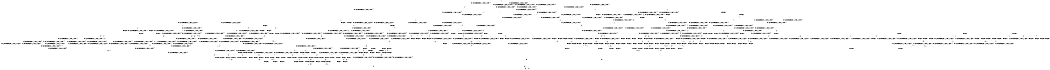 digraph BCG {
size = "7, 10.5";
center = TRUE;
node [shape = circle];
0 [peripheries = 2];
0 -> 1 [label = "EX !0 !ATOMIC_EXCH_BRANCH (1, +0, TRUE, +0, 1, TRUE) !{}"];
0 -> 2 [label = "EX !2 !ATOMIC_EXCH_BRANCH (1, +0, FALSE, +0, 3, TRUE) !{}"];
0 -> 3 [label = "EX !1 !ATOMIC_EXCH_BRANCH (1, +1, TRUE, +0, 2, TRUE) !{}"];
0 -> 4 [label = "EX !0 !ATOMIC_EXCH_BRANCH (1, +0, TRUE, +0, 1, TRUE) !{}"];
0 -> 5 [label = "EX !2 !ATOMIC_EXCH_BRANCH (1, +0, FALSE, +0, 3, TRUE) !{}"];
0 -> 6 [label = "EX !1 !ATOMIC_EXCH_BRANCH (1, +1, TRUE, +0, 2, TRUE) !{}"];
1 -> 7 [label = "EX !2 !ATOMIC_EXCH_BRANCH (1, +0, FALSE, +0, 3, TRUE) !{}"];
2 -> 8 [label = "EX !0 !ATOMIC_EXCH_BRANCH (1, +0, TRUE, +0, 1, TRUE) !{}"];
3 -> 9 [label = "EX !0 !ATOMIC_EXCH_BRANCH (1, +0, TRUE, +0, 1, FALSE) !{}"];
4 -> 1 [label = "EX !0 !ATOMIC_EXCH_BRANCH (1, +0, TRUE, +0, 1, TRUE) !{}"];
4 -> 7 [label = "EX !2 !ATOMIC_EXCH_BRANCH (1, +0, FALSE, +0, 3, TRUE) !{}"];
4 -> 10 [label = "EX !1 !ATOMIC_EXCH_BRANCH (1, +1, TRUE, +0, 2, TRUE) !{}"];
4 -> 4 [label = "EX !0 !ATOMIC_EXCH_BRANCH (1, +0, TRUE, +0, 1, TRUE) !{}"];
4 -> 11 [label = "EX !2 !ATOMIC_EXCH_BRANCH (1, +0, FALSE, +0, 3, TRUE) !{}"];
4 -> 12 [label = "EX !1 !ATOMIC_EXCH_BRANCH (1, +1, TRUE, +0, 2, TRUE) !{}"];
5 -> 8 [label = "EX !0 !ATOMIC_EXCH_BRANCH (1, +0, TRUE, +0, 1, TRUE) !{}"];
5 -> 13 [label = "EX !1 !ATOMIC_EXCH_BRANCH (1, +1, TRUE, +0, 2, TRUE) !{}"];
5 -> 14 [label = "TERMINATE !2"];
5 -> 15 [label = "EX !0 !ATOMIC_EXCH_BRANCH (1, +0, TRUE, +0, 1, TRUE) !{}"];
5 -> 16 [label = "EX !1 !ATOMIC_EXCH_BRANCH (1, +1, TRUE, +0, 2, TRUE) !{}"];
5 -> 17 [label = "TERMINATE !2"];
6 -> 9 [label = "EX !0 !ATOMIC_EXCH_BRANCH (1, +0, TRUE, +0, 1, FALSE) !{}"];
6 -> 18 [label = "EX !2 !ATOMIC_EXCH_BRANCH (1, +0, FALSE, +0, 3, FALSE) !{}"];
6 -> 19 [label = "TERMINATE !1"];
6 -> 20 [label = "EX !0 !ATOMIC_EXCH_BRANCH (1, +0, TRUE, +0, 1, FALSE) !{}"];
6 -> 21 [label = "EX !2 !ATOMIC_EXCH_BRANCH (1, +0, FALSE, +0, 3, FALSE) !{}"];
6 -> 22 [label = "TERMINATE !1"];
7 -> 8 [label = "EX !0 !ATOMIC_EXCH_BRANCH (1, +0, TRUE, +0, 1, TRUE) !{}"];
8 -> 23 [label = "EX !1 !ATOMIC_EXCH_BRANCH (1, +1, TRUE, +0, 2, TRUE) !{}"];
9 -> 24 [label = "EX !2 !ATOMIC_EXCH_BRANCH (1, +0, FALSE, +0, 3, TRUE) !{}"];
10 -> 9 [label = "EX !0 !ATOMIC_EXCH_BRANCH (1, +0, TRUE, +0, 1, FALSE) !{}"];
11 -> 8 [label = "EX !0 !ATOMIC_EXCH_BRANCH (1, +0, TRUE, +0, 1, TRUE) !{}"];
11 -> 23 [label = "EX !1 !ATOMIC_EXCH_BRANCH (1, +1, TRUE, +0, 2, TRUE) !{}"];
11 -> 25 [label = "TERMINATE !2"];
11 -> 15 [label = "EX !0 !ATOMIC_EXCH_BRANCH (1, +0, TRUE, +0, 1, TRUE) !{}"];
11 -> 26 [label = "EX !1 !ATOMIC_EXCH_BRANCH (1, +1, TRUE, +0, 2, TRUE) !{}"];
11 -> 27 [label = "TERMINATE !2"];
12 -> 9 [label = "EX !0 !ATOMIC_EXCH_BRANCH (1, +0, TRUE, +0, 1, FALSE) !{}"];
12 -> 28 [label = "EX !2 !ATOMIC_EXCH_BRANCH (1, +0, FALSE, +0, 3, FALSE) !{}"];
12 -> 29 [label = "TERMINATE !1"];
12 -> 20 [label = "EX !0 !ATOMIC_EXCH_BRANCH (1, +0, TRUE, +0, 1, FALSE) !{}"];
12 -> 30 [label = "EX !2 !ATOMIC_EXCH_BRANCH (1, +0, FALSE, +0, 3, FALSE) !{}"];
12 -> 31 [label = "TERMINATE !1"];
13 -> 32 [label = "EX !0 !ATOMIC_EXCH_BRANCH (1, +0, TRUE, +0, 1, FALSE) !{}"];
14 -> 33 [label = "EX !0 !ATOMIC_EXCH_BRANCH (1, +0, TRUE, +0, 1, TRUE) !{}"];
15 -> 8 [label = "EX !0 !ATOMIC_EXCH_BRANCH (1, +0, TRUE, +0, 1, TRUE) !{}"];
15 -> 23 [label = "EX !1 !ATOMIC_EXCH_BRANCH (1, +1, TRUE, +0, 2, TRUE) !{}"];
15 -> 25 [label = "TERMINATE !2"];
15 -> 15 [label = "EX !0 !ATOMIC_EXCH_BRANCH (1, +0, TRUE, +0, 1, TRUE) !{}"];
15 -> 26 [label = "EX !1 !ATOMIC_EXCH_BRANCH (1, +1, TRUE, +0, 2, TRUE) !{}"];
15 -> 27 [label = "TERMINATE !2"];
16 -> 32 [label = "EX !0 !ATOMIC_EXCH_BRANCH (1, +0, TRUE, +0, 1, FALSE) !{}"];
16 -> 34 [label = "TERMINATE !2"];
16 -> 35 [label = "TERMINATE !1"];
16 -> 36 [label = "EX !0 !ATOMIC_EXCH_BRANCH (1, +0, TRUE, +0, 1, FALSE) !{}"];
16 -> 37 [label = "TERMINATE !2"];
16 -> 38 [label = "TERMINATE !1"];
17 -> 33 [label = "EX !0 !ATOMIC_EXCH_BRANCH (1, +0, TRUE, +0, 1, TRUE) !{}"];
17 -> 39 [label = "EX !1 !ATOMIC_EXCH_BRANCH (1, +1, TRUE, +0, 2, TRUE) !{}"];
17 -> 40 [label = "EX !0 !ATOMIC_EXCH_BRANCH (1, +0, TRUE, +0, 1, TRUE) !{}"];
17 -> 41 [label = "EX !1 !ATOMIC_EXCH_BRANCH (1, +1, TRUE, +0, 2, TRUE) !{}"];
18 -> 42 [label = "EX !2 !ATOMIC_EXCH_BRANCH (1, +1, TRUE, +1, 2, TRUE) !{}"];
19 -> 43 [label = "EX !0 !ATOMIC_EXCH_BRANCH (1, +0, TRUE, +0, 1, FALSE) !{}"];
20 -> 24 [label = "EX !2 !ATOMIC_EXCH_BRANCH (1, +0, FALSE, +0, 3, TRUE) !{}"];
20 -> 44 [label = "TERMINATE !0"];
20 -> 45 [label = "TERMINATE !1"];
20 -> 46 [label = "EX !2 !ATOMIC_EXCH_BRANCH (1, +0, FALSE, +0, 3, TRUE) !{}"];
20 -> 47 [label = "TERMINATE !0"];
20 -> 48 [label = "TERMINATE !1"];
21 -> 42 [label = "EX !2 !ATOMIC_EXCH_BRANCH (1, +1, TRUE, +1, 2, TRUE) !{}"];
21 -> 49 [label = "EX !0 !ATOMIC_EXCH_BRANCH (1, +0, TRUE, +0, 1, FALSE) !{}"];
21 -> 50 [label = "TERMINATE !1"];
21 -> 51 [label = "EX !2 !ATOMIC_EXCH_BRANCH (1, +1, TRUE, +1, 2, TRUE) !{}"];
21 -> 52 [label = "EX !0 !ATOMIC_EXCH_BRANCH (1, +0, TRUE, +0, 1, FALSE) !{}"];
21 -> 53 [label = "TERMINATE !1"];
22 -> 43 [label = "EX !0 !ATOMIC_EXCH_BRANCH (1, +0, TRUE, +0, 1, FALSE) !{}"];
22 -> 54 [label = "EX !2 !ATOMIC_EXCH_BRANCH (1, +0, FALSE, +0, 3, FALSE) !{}"];
22 -> 55 [label = "EX !0 !ATOMIC_EXCH_BRANCH (1, +0, TRUE, +0, 1, FALSE) !{}"];
22 -> 56 [label = "EX !2 !ATOMIC_EXCH_BRANCH (1, +0, FALSE, +0, 3, FALSE) !{}"];
23 -> 32 [label = "EX !0 !ATOMIC_EXCH_BRANCH (1, +0, TRUE, +0, 1, FALSE) !{}"];
24 -> 57 [label = "TERMINATE !0"];
25 -> 58 [label = "EX !1 !ATOMIC_EXCH_BRANCH (1, +1, TRUE, +0, 2, TRUE) !{}"];
26 -> 32 [label = "EX !0 !ATOMIC_EXCH_BRANCH (1, +0, TRUE, +0, 1, FALSE) !{}"];
26 -> 59 [label = "TERMINATE !2"];
26 -> 60 [label = "TERMINATE !1"];
26 -> 36 [label = "EX !0 !ATOMIC_EXCH_BRANCH (1, +0, TRUE, +0, 1, FALSE) !{}"];
26 -> 61 [label = "TERMINATE !2"];
26 -> 62 [label = "TERMINATE !1"];
27 -> 58 [label = "EX !1 !ATOMIC_EXCH_BRANCH (1, +1, TRUE, +0, 2, TRUE) !{}"];
27 -> 33 [label = "EX !0 !ATOMIC_EXCH_BRANCH (1, +0, TRUE, +0, 1, TRUE) !{}"];
27 -> 63 [label = "EX !1 !ATOMIC_EXCH_BRANCH (1, +1, TRUE, +0, 2, TRUE) !{}"];
27 -> 40 [label = "EX !0 !ATOMIC_EXCH_BRANCH (1, +0, TRUE, +0, 1, TRUE) !{}"];
28 -> 49 [label = "EX !0 !ATOMIC_EXCH_BRANCH (1, +0, TRUE, +0, 1, FALSE) !{}"];
29 -> 64 [label = "EX !2 !ATOMIC_EXCH_BRANCH (1, +0, FALSE, +0, 3, FALSE) !{}"];
30 -> 49 [label = "EX !0 !ATOMIC_EXCH_BRANCH (1, +0, TRUE, +0, 1, FALSE) !{}"];
30 -> 65 [label = "EX !2 !ATOMIC_EXCH_BRANCH (1, +1, TRUE, +1, 2, TRUE) !{}"];
30 -> 66 [label = "TERMINATE !1"];
30 -> 52 [label = "EX !0 !ATOMIC_EXCH_BRANCH (1, +0, TRUE, +0, 1, FALSE) !{}"];
30 -> 67 [label = "EX !2 !ATOMIC_EXCH_BRANCH (1, +1, TRUE, +1, 2, TRUE) !{}"];
30 -> 68 [label = "TERMINATE !1"];
31 -> 64 [label = "EX !2 !ATOMIC_EXCH_BRANCH (1, +0, FALSE, +0, 3, FALSE) !{}"];
31 -> 43 [label = "EX !0 !ATOMIC_EXCH_BRANCH (1, +0, TRUE, +0, 1, FALSE) !{}"];
31 -> 69 [label = "EX !2 !ATOMIC_EXCH_BRANCH (1, +0, FALSE, +0, 3, FALSE) !{}"];
31 -> 55 [label = "EX !0 !ATOMIC_EXCH_BRANCH (1, +0, TRUE, +0, 1, FALSE) !{}"];
32 -> 57 [label = "TERMINATE !0"];
33 -> 58 [label = "EX !1 !ATOMIC_EXCH_BRANCH (1, +1, TRUE, +0, 2, TRUE) !{}"];
34 -> 70 [label = "EX !0 !ATOMIC_EXCH_BRANCH (1, +0, TRUE, +0, 1, FALSE) !{}"];
35 -> 71 [label = "EX !0 !ATOMIC_EXCH_BRANCH (1, +0, TRUE, +0, 1, FALSE) !{}"];
36 -> 57 [label = "TERMINATE !0"];
36 -> 72 [label = "TERMINATE !2"];
36 -> 73 [label = "TERMINATE !1"];
36 -> 74 [label = "TERMINATE !0"];
36 -> 75 [label = "TERMINATE !2"];
36 -> 76 [label = "TERMINATE !1"];
37 -> 70 [label = "EX !0 !ATOMIC_EXCH_BRANCH (1, +0, TRUE, +0, 1, FALSE) !{}"];
37 -> 77 [label = "TERMINATE !1"];
37 -> 78 [label = "EX !0 !ATOMIC_EXCH_BRANCH (1, +0, TRUE, +0, 1, FALSE) !{}"];
37 -> 79 [label = "TERMINATE !1"];
38 -> 71 [label = "EX !0 !ATOMIC_EXCH_BRANCH (1, +0, TRUE, +0, 1, FALSE) !{}"];
38 -> 77 [label = "TERMINATE !2"];
38 -> 80 [label = "EX !0 !ATOMIC_EXCH_BRANCH (1, +0, TRUE, +0, 1, FALSE) !{}"];
38 -> 79 [label = "TERMINATE !2"];
39 -> 70 [label = "EX !0 !ATOMIC_EXCH_BRANCH (1, +0, TRUE, +0, 1, FALSE) !{}"];
40 -> 33 [label = "EX !0 !ATOMIC_EXCH_BRANCH (1, +0, TRUE, +0, 1, TRUE) !{}"];
40 -> 58 [label = "EX !1 !ATOMIC_EXCH_BRANCH (1, +1, TRUE, +0, 2, TRUE) !{}"];
40 -> 40 [label = "EX !0 !ATOMIC_EXCH_BRANCH (1, +0, TRUE, +0, 1, TRUE) !{}"];
40 -> 63 [label = "EX !1 !ATOMIC_EXCH_BRANCH (1, +1, TRUE, +0, 2, TRUE) !{}"];
41 -> 70 [label = "EX !0 !ATOMIC_EXCH_BRANCH (1, +0, TRUE, +0, 1, FALSE) !{}"];
41 -> 77 [label = "TERMINATE !1"];
41 -> 78 [label = "EX !0 !ATOMIC_EXCH_BRANCH (1, +0, TRUE, +0, 1, FALSE) !{}"];
41 -> 79 [label = "TERMINATE !1"];
42 -> 49 [label = "EX !0 !ATOMIC_EXCH_BRANCH (1, +0, TRUE, +0, 1, FALSE) !{}"];
43 -> 81 [label = "EX !2 !ATOMIC_EXCH_BRANCH (1, +0, FALSE, +0, 3, TRUE) !{}"];
44 -> 82 [label = "EX !2 !ATOMIC_EXCH_BRANCH (1, +0, FALSE, +0, 3, TRUE) !{}"];
45 -> 81 [label = "EX !2 !ATOMIC_EXCH_BRANCH (1, +0, FALSE, +0, 3, TRUE) !{}"];
46 -> 57 [label = "TERMINATE !0"];
46 -> 72 [label = "TERMINATE !2"];
46 -> 73 [label = "TERMINATE !1"];
46 -> 74 [label = "TERMINATE !0"];
46 -> 75 [label = "TERMINATE !2"];
46 -> 76 [label = "TERMINATE !1"];
47 -> 82 [label = "EX !2 !ATOMIC_EXCH_BRANCH (1, +0, FALSE, +0, 3, TRUE) !{}"];
47 -> 83 [label = "TERMINATE !1"];
47 -> 84 [label = "EX !2 !ATOMIC_EXCH_BRANCH (1, +0, FALSE, +0, 3, TRUE) !{}"];
47 -> 85 [label = "TERMINATE !1"];
48 -> 81 [label = "EX !2 !ATOMIC_EXCH_BRANCH (1, +0, FALSE, +0, 3, TRUE) !{}"];
48 -> 83 [label = "TERMINATE !0"];
48 -> 86 [label = "EX !2 !ATOMIC_EXCH_BRANCH (1, +0, FALSE, +0, 3, TRUE) !{}"];
48 -> 85 [label = "TERMINATE !0"];
49 -> 87 [label = "EX !2 !ATOMIC_EXCH_BRANCH (1, +1, TRUE, +1, 2, FALSE) !{}"];
50 -> 88 [label = "EX !0 !ATOMIC_EXCH_BRANCH (1, +0, TRUE, +0, 1, FALSE) !{}"];
51 -> 42 [label = "EX !2 !ATOMIC_EXCH_BRANCH (1, +1, TRUE, +1, 2, TRUE) !{}"];
51 -> 49 [label = "EX !0 !ATOMIC_EXCH_BRANCH (1, +0, TRUE, +0, 1, FALSE) !{}"];
51 -> 50 [label = "TERMINATE !1"];
51 -> 51 [label = "EX !2 !ATOMIC_EXCH_BRANCH (1, +1, TRUE, +1, 2, TRUE) !{}"];
51 -> 52 [label = "EX !0 !ATOMIC_EXCH_BRANCH (1, +0, TRUE, +0, 1, FALSE) !{}"];
51 -> 53 [label = "TERMINATE !1"];
52 -> 87 [label = "EX !2 !ATOMIC_EXCH_BRANCH (1, +1, TRUE, +1, 2, FALSE) !{}"];
52 -> 89 [label = "TERMINATE !0"];
52 -> 90 [label = "TERMINATE !1"];
52 -> 91 [label = "EX !2 !ATOMIC_EXCH_BRANCH (1, +1, TRUE, +1, 2, FALSE) !{}"];
52 -> 92 [label = "TERMINATE !0"];
52 -> 93 [label = "TERMINATE !1"];
53 -> 88 [label = "EX !0 !ATOMIC_EXCH_BRANCH (1, +0, TRUE, +0, 1, FALSE) !{}"];
53 -> 94 [label = "EX !2 !ATOMIC_EXCH_BRANCH (1, +1, TRUE, +1, 2, TRUE) !{}"];
53 -> 95 [label = "EX !0 !ATOMIC_EXCH_BRANCH (1, +0, TRUE, +0, 1, FALSE) !{}"];
53 -> 96 [label = "EX !2 !ATOMIC_EXCH_BRANCH (1, +1, TRUE, +1, 2, TRUE) !{}"];
54 -> 94 [label = "EX !2 !ATOMIC_EXCH_BRANCH (1, +1, TRUE, +1, 2, TRUE) !{}"];
55 -> 81 [label = "EX !2 !ATOMIC_EXCH_BRANCH (1, +0, FALSE, +0, 3, TRUE) !{}"];
55 -> 83 [label = "TERMINATE !0"];
55 -> 86 [label = "EX !2 !ATOMIC_EXCH_BRANCH (1, +0, FALSE, +0, 3, TRUE) !{}"];
55 -> 85 [label = "TERMINATE !0"];
56 -> 94 [label = "EX !2 !ATOMIC_EXCH_BRANCH (1, +1, TRUE, +1, 2, TRUE) !{}"];
56 -> 88 [label = "EX !0 !ATOMIC_EXCH_BRANCH (1, +0, TRUE, +0, 1, FALSE) !{}"];
56 -> 96 [label = "EX !2 !ATOMIC_EXCH_BRANCH (1, +1, TRUE, +1, 2, TRUE) !{}"];
56 -> 95 [label = "EX !0 !ATOMIC_EXCH_BRANCH (1, +0, TRUE, +0, 1, FALSE) !{}"];
57 -> 97 [label = "TERMINATE !2"];
58 -> 70 [label = "EX !0 !ATOMIC_EXCH_BRANCH (1, +0, TRUE, +0, 1, FALSE) !{}"];
59 -> 98 [label = "TERMINATE !1"];
60 -> 98 [label = "TERMINATE !2"];
61 -> 98 [label = "TERMINATE !1"];
61 -> 70 [label = "EX !0 !ATOMIC_EXCH_BRANCH (1, +0, TRUE, +0, 1, FALSE) !{}"];
61 -> 99 [label = "TERMINATE !1"];
61 -> 78 [label = "EX !0 !ATOMIC_EXCH_BRANCH (1, +0, TRUE, +0, 1, FALSE) !{}"];
62 -> 98 [label = "TERMINATE !2"];
62 -> 71 [label = "EX !0 !ATOMIC_EXCH_BRANCH (1, +0, TRUE, +0, 1, FALSE) !{}"];
62 -> 99 [label = "TERMINATE !2"];
62 -> 80 [label = "EX !0 !ATOMIC_EXCH_BRANCH (1, +0, TRUE, +0, 1, FALSE) !{}"];
63 -> 70 [label = "EX !0 !ATOMIC_EXCH_BRANCH (1, +0, TRUE, +0, 1, FALSE) !{}"];
63 -> 98 [label = "TERMINATE !1"];
63 -> 78 [label = "EX !0 !ATOMIC_EXCH_BRANCH (1, +0, TRUE, +0, 1, FALSE) !{}"];
63 -> 99 [label = "TERMINATE !1"];
64 -> 88 [label = "EX !0 !ATOMIC_EXCH_BRANCH (1, +0, TRUE, +0, 1, FALSE) !{}"];
65 -> 49 [label = "EX !0 !ATOMIC_EXCH_BRANCH (1, +0, TRUE, +0, 1, FALSE) !{}"];
66 -> 88 [label = "EX !0 !ATOMIC_EXCH_BRANCH (1, +0, TRUE, +0, 1, FALSE) !{}"];
67 -> 49 [label = "EX !0 !ATOMIC_EXCH_BRANCH (1, +0, TRUE, +0, 1, FALSE) !{}"];
67 -> 65 [label = "EX !2 !ATOMIC_EXCH_BRANCH (1, +1, TRUE, +1, 2, TRUE) !{}"];
67 -> 66 [label = "TERMINATE !1"];
67 -> 52 [label = "EX !0 !ATOMIC_EXCH_BRANCH (1, +0, TRUE, +0, 1, FALSE) !{}"];
67 -> 67 [label = "EX !2 !ATOMIC_EXCH_BRANCH (1, +1, TRUE, +1, 2, TRUE) !{}"];
67 -> 68 [label = "TERMINATE !1"];
68 -> 88 [label = "EX !0 !ATOMIC_EXCH_BRANCH (1, +0, TRUE, +0, 1, FALSE) !{}"];
68 -> 100 [label = "EX !2 !ATOMIC_EXCH_BRANCH (1, +1, TRUE, +1, 2, TRUE) !{}"];
68 -> 95 [label = "EX !0 !ATOMIC_EXCH_BRANCH (1, +0, TRUE, +0, 1, FALSE) !{}"];
68 -> 101 [label = "EX !2 !ATOMIC_EXCH_BRANCH (1, +1, TRUE, +1, 2, TRUE) !{}"];
69 -> 88 [label = "EX !0 !ATOMIC_EXCH_BRANCH (1, +0, TRUE, +0, 1, FALSE) !{}"];
69 -> 100 [label = "EX !2 !ATOMIC_EXCH_BRANCH (1, +1, TRUE, +1, 2, TRUE) !{}"];
69 -> 95 [label = "EX !0 !ATOMIC_EXCH_BRANCH (1, +0, TRUE, +0, 1, FALSE) !{}"];
69 -> 101 [label = "EX !2 !ATOMIC_EXCH_BRANCH (1, +1, TRUE, +1, 2, TRUE) !{}"];
70 -> 97 [label = "TERMINATE !0"];
71 -> 102 [label = "TERMINATE !0"];
72 -> 97 [label = "TERMINATE !0"];
73 -> 102 [label = "TERMINATE !0"];
74 -> 97 [label = "TERMINATE !2"];
74 -> 102 [label = "TERMINATE !1"];
74 -> 103 [label = "TERMINATE !2"];
74 -> 104 [label = "TERMINATE !1"];
75 -> 97 [label = "TERMINATE !0"];
75 -> 105 [label = "TERMINATE !1"];
75 -> 103 [label = "TERMINATE !0"];
75 -> 106 [label = "TERMINATE !1"];
76 -> 102 [label = "TERMINATE !0"];
76 -> 105 [label = "TERMINATE !2"];
76 -> 104 [label = "TERMINATE !0"];
76 -> 106 [label = "TERMINATE !2"];
77 -> 107 [label = "EX !0 !ATOMIC_EXCH_BRANCH (1, +0, TRUE, +0, 1, FALSE) !{}"];
78 -> 97 [label = "TERMINATE !0"];
78 -> 105 [label = "TERMINATE !1"];
78 -> 103 [label = "TERMINATE !0"];
78 -> 106 [label = "TERMINATE !1"];
79 -> 107 [label = "EX !0 !ATOMIC_EXCH_BRANCH (1, +0, TRUE, +0, 1, FALSE) !{}"];
79 -> 108 [label = "EX !0 !ATOMIC_EXCH_BRANCH (1, +0, TRUE, +0, 1, FALSE) !{}"];
80 -> 102 [label = "TERMINATE !0"];
80 -> 105 [label = "TERMINATE !2"];
80 -> 104 [label = "TERMINATE !0"];
80 -> 106 [label = "TERMINATE !2"];
81 -> 102 [label = "TERMINATE !0"];
82 -> 97 [label = "TERMINATE !2"];
83 -> 109 [label = "EX !2 !ATOMIC_EXCH_BRANCH (1, +0, FALSE, +0, 3, TRUE) !{}"];
84 -> 97 [label = "TERMINATE !2"];
84 -> 102 [label = "TERMINATE !1"];
84 -> 103 [label = "TERMINATE !2"];
84 -> 104 [label = "TERMINATE !1"];
85 -> 109 [label = "EX !2 !ATOMIC_EXCH_BRANCH (1, +0, FALSE, +0, 3, TRUE) !{}"];
85 -> 110 [label = "EX !2 !ATOMIC_EXCH_BRANCH (1, +0, FALSE, +0, 3, TRUE) !{}"];
86 -> 102 [label = "TERMINATE !0"];
86 -> 105 [label = "TERMINATE !2"];
86 -> 104 [label = "TERMINATE !0"];
86 -> 106 [label = "TERMINATE !2"];
87 -> 111 [label = "TERMINATE !0"];
88 -> 112 [label = "EX !2 !ATOMIC_EXCH_BRANCH (1, +1, TRUE, +1, 2, FALSE) !{}"];
89 -> 113 [label = "TERMINATE !1"];
90 -> 113 [label = "TERMINATE !0"];
91 -> 111 [label = "TERMINATE !0"];
91 -> 114 [label = "TERMINATE !2"];
91 -> 115 [label = "TERMINATE !1"];
91 -> 116 [label = "TERMINATE !0"];
91 -> 117 [label = "TERMINATE !2"];
91 -> 118 [label = "TERMINATE !1"];
92 -> 113 [label = "TERMINATE !1"];
92 -> 119 [label = "EX !2 !ATOMIC_EXCH_BRANCH (1, +1, TRUE, +1, 2, FALSE) !{}"];
92 -> 120 [label = "TERMINATE !1"];
92 -> 121 [label = "EX !2 !ATOMIC_EXCH_BRANCH (1, +1, TRUE, +1, 2, FALSE) !{}"];
93 -> 113 [label = "TERMINATE !0"];
93 -> 112 [label = "EX !2 !ATOMIC_EXCH_BRANCH (1, +1, TRUE, +1, 2, FALSE) !{}"];
93 -> 120 [label = "TERMINATE !0"];
93 -> 122 [label = "EX !2 !ATOMIC_EXCH_BRANCH (1, +1, TRUE, +1, 2, FALSE) !{}"];
94 -> 88 [label = "EX !0 !ATOMIC_EXCH_BRANCH (1, +0, TRUE, +0, 1, FALSE) !{}"];
95 -> 112 [label = "EX !2 !ATOMIC_EXCH_BRANCH (1, +1, TRUE, +1, 2, FALSE) !{}"];
95 -> 113 [label = "TERMINATE !0"];
95 -> 122 [label = "EX !2 !ATOMIC_EXCH_BRANCH (1, +1, TRUE, +1, 2, FALSE) !{}"];
95 -> 120 [label = "TERMINATE !0"];
96 -> 94 [label = "EX !2 !ATOMIC_EXCH_BRANCH (1, +1, TRUE, +1, 2, TRUE) !{}"];
96 -> 88 [label = "EX !0 !ATOMIC_EXCH_BRANCH (1, +0, TRUE, +0, 1, FALSE) !{}"];
96 -> 96 [label = "EX !2 !ATOMIC_EXCH_BRANCH (1, +1, TRUE, +1, 2, TRUE) !{}"];
96 -> 95 [label = "EX !0 !ATOMIC_EXCH_BRANCH (1, +0, TRUE, +0, 1, FALSE) !{}"];
97 -> 123 [label = "TERMINATE !1"];
98 -> 107 [label = "EX !0 !ATOMIC_EXCH_BRANCH (1, +0, TRUE, +0, 1, FALSE) !{}"];
99 -> 107 [label = "EX !0 !ATOMIC_EXCH_BRANCH (1, +0, TRUE, +0, 1, FALSE) !{}"];
99 -> 108 [label = "EX !0 !ATOMIC_EXCH_BRANCH (1, +0, TRUE, +0, 1, FALSE) !{}"];
100 -> 88 [label = "EX !0 !ATOMIC_EXCH_BRANCH (1, +0, TRUE, +0, 1, FALSE) !{}"];
101 -> 88 [label = "EX !0 !ATOMIC_EXCH_BRANCH (1, +0, TRUE, +0, 1, FALSE) !{}"];
101 -> 100 [label = "EX !2 !ATOMIC_EXCH_BRANCH (1, +1, TRUE, +1, 2, TRUE) !{}"];
101 -> 95 [label = "EX !0 !ATOMIC_EXCH_BRANCH (1, +0, TRUE, +0, 1, FALSE) !{}"];
101 -> 101 [label = "EX !2 !ATOMIC_EXCH_BRANCH (1, +1, TRUE, +1, 2, TRUE) !{}"];
102 -> 123 [label = "TERMINATE !2"];
103 -> 123 [label = "TERMINATE !1"];
103 -> 124 [label = "TERMINATE !1"];
104 -> 123 [label = "TERMINATE !2"];
104 -> 124 [label = "TERMINATE !2"];
105 -> 123 [label = "TERMINATE !0"];
106 -> 123 [label = "TERMINATE !0"];
106 -> 124 [label = "TERMINATE !0"];
107 -> 123 [label = "TERMINATE !0"];
108 -> 123 [label = "TERMINATE !0"];
108 -> 124 [label = "TERMINATE !0"];
109 -> 123 [label = "TERMINATE !2"];
110 -> 123 [label = "TERMINATE !2"];
110 -> 124 [label = "TERMINATE !2"];
111 -> 125 [label = "TERMINATE !2"];
112 -> 126 [label = "TERMINATE !0"];
113 -> 127 [label = "EX !2 !ATOMIC_EXCH_BRANCH (1, +1, TRUE, +1, 2, FALSE) !{}"];
114 -> 125 [label = "TERMINATE !0"];
115 -> 126 [label = "TERMINATE !0"];
116 -> 125 [label = "TERMINATE !2"];
116 -> 126 [label = "TERMINATE !1"];
116 -> 128 [label = "TERMINATE !2"];
116 -> 129 [label = "TERMINATE !1"];
117 -> 125 [label = "TERMINATE !0"];
117 -> 130 [label = "TERMINATE !1"];
117 -> 128 [label = "TERMINATE !0"];
117 -> 131 [label = "TERMINATE !1"];
118 -> 126 [label = "TERMINATE !0"];
118 -> 130 [label = "TERMINATE !2"];
118 -> 129 [label = "TERMINATE !0"];
118 -> 131 [label = "TERMINATE !2"];
119 -> 125 [label = "TERMINATE !2"];
120 -> 127 [label = "EX !2 !ATOMIC_EXCH_BRANCH (1, +1, TRUE, +1, 2, FALSE) !{}"];
120 -> 132 [label = "EX !2 !ATOMIC_EXCH_BRANCH (1, +1, TRUE, +1, 2, FALSE) !{}"];
121 -> 125 [label = "TERMINATE !2"];
121 -> 126 [label = "TERMINATE !1"];
121 -> 128 [label = "TERMINATE !2"];
121 -> 129 [label = "TERMINATE !1"];
122 -> 126 [label = "TERMINATE !0"];
122 -> 130 [label = "TERMINATE !2"];
122 -> 129 [label = "TERMINATE !0"];
122 -> 131 [label = "TERMINATE !2"];
123 -> 133 [label = "exit"];
124 -> 134 [label = "exit"];
125 -> 135 [label = "TERMINATE !1"];
126 -> 135 [label = "TERMINATE !2"];
127 -> 135 [label = "TERMINATE !2"];
128 -> 135 [label = "TERMINATE !1"];
128 -> 136 [label = "TERMINATE !1"];
129 -> 135 [label = "TERMINATE !2"];
129 -> 136 [label = "TERMINATE !2"];
130 -> 135 [label = "TERMINATE !0"];
131 -> 135 [label = "TERMINATE !0"];
131 -> 136 [label = "TERMINATE !0"];
132 -> 135 [label = "TERMINATE !2"];
132 -> 136 [label = "TERMINATE !2"];
135 -> 133 [label = "exit"];
136 -> 134 [label = "exit"];
}
